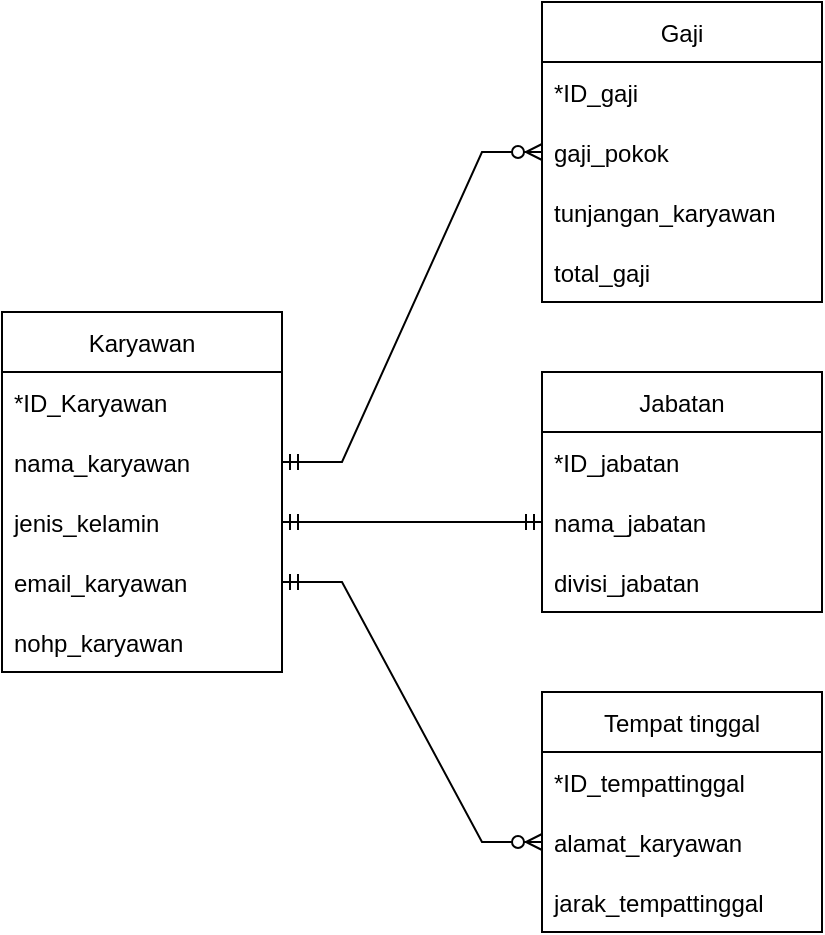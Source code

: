 <mxfile version="17.4.4" type="github">
  <diagram id="9yxfM7RcRnHZXW1Vpw2r" name="Page-1">
    <mxGraphModel dx="1278" dy="539" grid="1" gridSize="10" guides="1" tooltips="1" connect="1" arrows="1" fold="1" page="1" pageScale="1" pageWidth="827" pageHeight="1169" math="0" shadow="0">
      <root>
        <mxCell id="0" />
        <mxCell id="1" parent="0" />
        <mxCell id="5wvBZq95MCt5yC-QnIEb-1" value="Gaji" style="swimlane;fontStyle=0;childLayout=stackLayout;horizontal=1;startSize=30;horizontalStack=0;resizeParent=1;resizeParentMax=0;resizeLast=0;collapsible=1;marginBottom=0;" vertex="1" parent="1">
          <mxGeometry x="430" y="145" width="140" height="150" as="geometry" />
        </mxCell>
        <mxCell id="5wvBZq95MCt5yC-QnIEb-2" value="*ID_gaji" style="text;strokeColor=none;fillColor=none;align=left;verticalAlign=middle;spacingLeft=4;spacingRight=4;overflow=hidden;points=[[0,0.5],[1,0.5]];portConstraint=eastwest;rotatable=0;" vertex="1" parent="5wvBZq95MCt5yC-QnIEb-1">
          <mxGeometry y="30" width="140" height="30" as="geometry" />
        </mxCell>
        <mxCell id="5wvBZq95MCt5yC-QnIEb-3" value="gaji_pokok" style="text;strokeColor=none;fillColor=none;align=left;verticalAlign=middle;spacingLeft=4;spacingRight=4;overflow=hidden;points=[[0,0.5],[1,0.5]];portConstraint=eastwest;rotatable=0;" vertex="1" parent="5wvBZq95MCt5yC-QnIEb-1">
          <mxGeometry y="60" width="140" height="30" as="geometry" />
        </mxCell>
        <mxCell id="5wvBZq95MCt5yC-QnIEb-4" value="tunjangan_karyawan" style="text;strokeColor=none;fillColor=none;align=left;verticalAlign=middle;spacingLeft=4;spacingRight=4;overflow=hidden;points=[[0,0.5],[1,0.5]];portConstraint=eastwest;rotatable=0;" vertex="1" parent="5wvBZq95MCt5yC-QnIEb-1">
          <mxGeometry y="90" width="140" height="30" as="geometry" />
        </mxCell>
        <mxCell id="5wvBZq95MCt5yC-QnIEb-5" value="total_gaji" style="text;strokeColor=none;fillColor=none;align=left;verticalAlign=middle;spacingLeft=4;spacingRight=4;overflow=hidden;points=[[0,0.5],[1,0.5]];portConstraint=eastwest;rotatable=0;" vertex="1" parent="5wvBZq95MCt5yC-QnIEb-1">
          <mxGeometry y="120" width="140" height="30" as="geometry" />
        </mxCell>
        <mxCell id="5wvBZq95MCt5yC-QnIEb-8" value="Jabatan" style="swimlane;fontStyle=0;childLayout=stackLayout;horizontal=1;startSize=30;horizontalStack=0;resizeParent=1;resizeParentMax=0;resizeLast=0;collapsible=1;marginBottom=0;" vertex="1" parent="1">
          <mxGeometry x="430" y="330" width="140" height="120" as="geometry" />
        </mxCell>
        <mxCell id="5wvBZq95MCt5yC-QnIEb-9" value="*ID_jabatan" style="text;strokeColor=none;fillColor=none;align=left;verticalAlign=middle;spacingLeft=4;spacingRight=4;overflow=hidden;points=[[0,0.5],[1,0.5]];portConstraint=eastwest;rotatable=0;" vertex="1" parent="5wvBZq95MCt5yC-QnIEb-8">
          <mxGeometry y="30" width="140" height="30" as="geometry" />
        </mxCell>
        <mxCell id="5wvBZq95MCt5yC-QnIEb-10" value="nama_jabatan" style="text;strokeColor=none;fillColor=none;align=left;verticalAlign=middle;spacingLeft=4;spacingRight=4;overflow=hidden;points=[[0,0.5],[1,0.5]];portConstraint=eastwest;rotatable=0;" vertex="1" parent="5wvBZq95MCt5yC-QnIEb-8">
          <mxGeometry y="60" width="140" height="30" as="geometry" />
        </mxCell>
        <mxCell id="5wvBZq95MCt5yC-QnIEb-11" value="divisi_jabatan" style="text;strokeColor=none;fillColor=none;align=left;verticalAlign=middle;spacingLeft=4;spacingRight=4;overflow=hidden;points=[[0,0.5],[1,0.5]];portConstraint=eastwest;rotatable=0;" vertex="1" parent="5wvBZq95MCt5yC-QnIEb-8">
          <mxGeometry y="90" width="140" height="30" as="geometry" />
        </mxCell>
        <mxCell id="5wvBZq95MCt5yC-QnIEb-15" value="Karyawan" style="swimlane;fontStyle=0;childLayout=stackLayout;horizontal=1;startSize=30;horizontalStack=0;resizeParent=1;resizeParentMax=0;resizeLast=0;collapsible=1;marginBottom=0;" vertex="1" parent="1">
          <mxGeometry x="160" y="300" width="140" height="180" as="geometry" />
        </mxCell>
        <mxCell id="5wvBZq95MCt5yC-QnIEb-16" value="*ID_Karyawan" style="text;strokeColor=none;fillColor=none;align=left;verticalAlign=middle;spacingLeft=4;spacingRight=4;overflow=hidden;points=[[0,0.5],[1,0.5]];portConstraint=eastwest;rotatable=0;" vertex="1" parent="5wvBZq95MCt5yC-QnIEb-15">
          <mxGeometry y="30" width="140" height="30" as="geometry" />
        </mxCell>
        <mxCell id="5wvBZq95MCt5yC-QnIEb-17" value="nama_karyawan" style="text;strokeColor=none;fillColor=none;align=left;verticalAlign=middle;spacingLeft=4;spacingRight=4;overflow=hidden;points=[[0,0.5],[1,0.5]];portConstraint=eastwest;rotatable=0;" vertex="1" parent="5wvBZq95MCt5yC-QnIEb-15">
          <mxGeometry y="60" width="140" height="30" as="geometry" />
        </mxCell>
        <mxCell id="5wvBZq95MCt5yC-QnIEb-19" value="jenis_kelamin" style="text;strokeColor=none;fillColor=none;align=left;verticalAlign=middle;spacingLeft=4;spacingRight=4;overflow=hidden;points=[[0,0.5],[1,0.5]];portConstraint=eastwest;rotatable=0;" vertex="1" parent="5wvBZq95MCt5yC-QnIEb-15">
          <mxGeometry y="90" width="140" height="30" as="geometry" />
        </mxCell>
        <mxCell id="5wvBZq95MCt5yC-QnIEb-20" value="email_karyawan" style="text;strokeColor=none;fillColor=none;align=left;verticalAlign=middle;spacingLeft=4;spacingRight=4;overflow=hidden;points=[[0,0.5],[1,0.5]];portConstraint=eastwest;rotatable=0;" vertex="1" parent="5wvBZq95MCt5yC-QnIEb-15">
          <mxGeometry y="120" width="140" height="30" as="geometry" />
        </mxCell>
        <mxCell id="5wvBZq95MCt5yC-QnIEb-21" value="nohp_karyawan" style="text;strokeColor=none;fillColor=none;align=left;verticalAlign=middle;spacingLeft=4;spacingRight=4;overflow=hidden;points=[[0,0.5],[1,0.5]];portConstraint=eastwest;rotatable=0;" vertex="1" parent="5wvBZq95MCt5yC-QnIEb-15">
          <mxGeometry y="150" width="140" height="30" as="geometry" />
        </mxCell>
        <mxCell id="5wvBZq95MCt5yC-QnIEb-22" value="Tempat tinggal" style="swimlane;fontStyle=0;childLayout=stackLayout;horizontal=1;startSize=30;horizontalStack=0;resizeParent=1;resizeParentMax=0;resizeLast=0;collapsible=1;marginBottom=0;" vertex="1" parent="1">
          <mxGeometry x="430" y="490" width="140" height="120" as="geometry" />
        </mxCell>
        <mxCell id="5wvBZq95MCt5yC-QnIEb-23" value="*ID_tempattinggal" style="text;strokeColor=none;fillColor=none;align=left;verticalAlign=middle;spacingLeft=4;spacingRight=4;overflow=hidden;points=[[0,0.5],[1,0.5]];portConstraint=eastwest;rotatable=0;" vertex="1" parent="5wvBZq95MCt5yC-QnIEb-22">
          <mxGeometry y="30" width="140" height="30" as="geometry" />
        </mxCell>
        <mxCell id="5wvBZq95MCt5yC-QnIEb-24" value="alamat_karyawan" style="text;strokeColor=none;fillColor=none;align=left;verticalAlign=middle;spacingLeft=4;spacingRight=4;overflow=hidden;points=[[0,0.5],[1,0.5]];portConstraint=eastwest;rotatable=0;" vertex="1" parent="5wvBZq95MCt5yC-QnIEb-22">
          <mxGeometry y="60" width="140" height="30" as="geometry" />
        </mxCell>
        <mxCell id="5wvBZq95MCt5yC-QnIEb-25" value="jarak_tempattinggal" style="text;strokeColor=none;fillColor=none;align=left;verticalAlign=middle;spacingLeft=4;spacingRight=4;overflow=hidden;points=[[0,0.5],[1,0.5]];portConstraint=eastwest;rotatable=0;" vertex="1" parent="5wvBZq95MCt5yC-QnIEb-22">
          <mxGeometry y="90" width="140" height="30" as="geometry" />
        </mxCell>
        <mxCell id="5wvBZq95MCt5yC-QnIEb-29" value="" style="edgeStyle=entityRelationEdgeStyle;fontSize=12;html=1;endArrow=ERmandOne;startArrow=ERmandOne;rounded=0;exitX=1;exitY=0.5;exitDx=0;exitDy=0;entryX=0;entryY=0.5;entryDx=0;entryDy=0;" edge="1" parent="1" source="5wvBZq95MCt5yC-QnIEb-19" target="5wvBZq95MCt5yC-QnIEb-10">
          <mxGeometry width="100" height="100" relative="1" as="geometry">
            <mxPoint x="360" y="430" as="sourcePoint" />
            <mxPoint x="460" y="330" as="targetPoint" />
          </mxGeometry>
        </mxCell>
        <mxCell id="5wvBZq95MCt5yC-QnIEb-30" value="" style="edgeStyle=entityRelationEdgeStyle;fontSize=12;html=1;endArrow=ERzeroToMany;startArrow=ERmandOne;rounded=0;exitX=1;exitY=0.5;exitDx=0;exitDy=0;entryX=0;entryY=0.5;entryDx=0;entryDy=0;" edge="1" parent="1" source="5wvBZq95MCt5yC-QnIEb-17" target="5wvBZq95MCt5yC-QnIEb-3">
          <mxGeometry width="100" height="100" relative="1" as="geometry">
            <mxPoint x="360" y="430" as="sourcePoint" />
            <mxPoint x="460" y="330" as="targetPoint" />
          </mxGeometry>
        </mxCell>
        <mxCell id="5wvBZq95MCt5yC-QnIEb-31" value="" style="edgeStyle=entityRelationEdgeStyle;fontSize=12;html=1;endArrow=ERzeroToMany;startArrow=ERmandOne;rounded=0;exitX=1;exitY=0.5;exitDx=0;exitDy=0;entryX=0;entryY=0.5;entryDx=0;entryDy=0;" edge="1" parent="1" source="5wvBZq95MCt5yC-QnIEb-20" target="5wvBZq95MCt5yC-QnIEb-24">
          <mxGeometry width="100" height="100" relative="1" as="geometry">
            <mxPoint x="360" y="430" as="sourcePoint" />
            <mxPoint x="460" y="330" as="targetPoint" />
          </mxGeometry>
        </mxCell>
      </root>
    </mxGraphModel>
  </diagram>
</mxfile>
